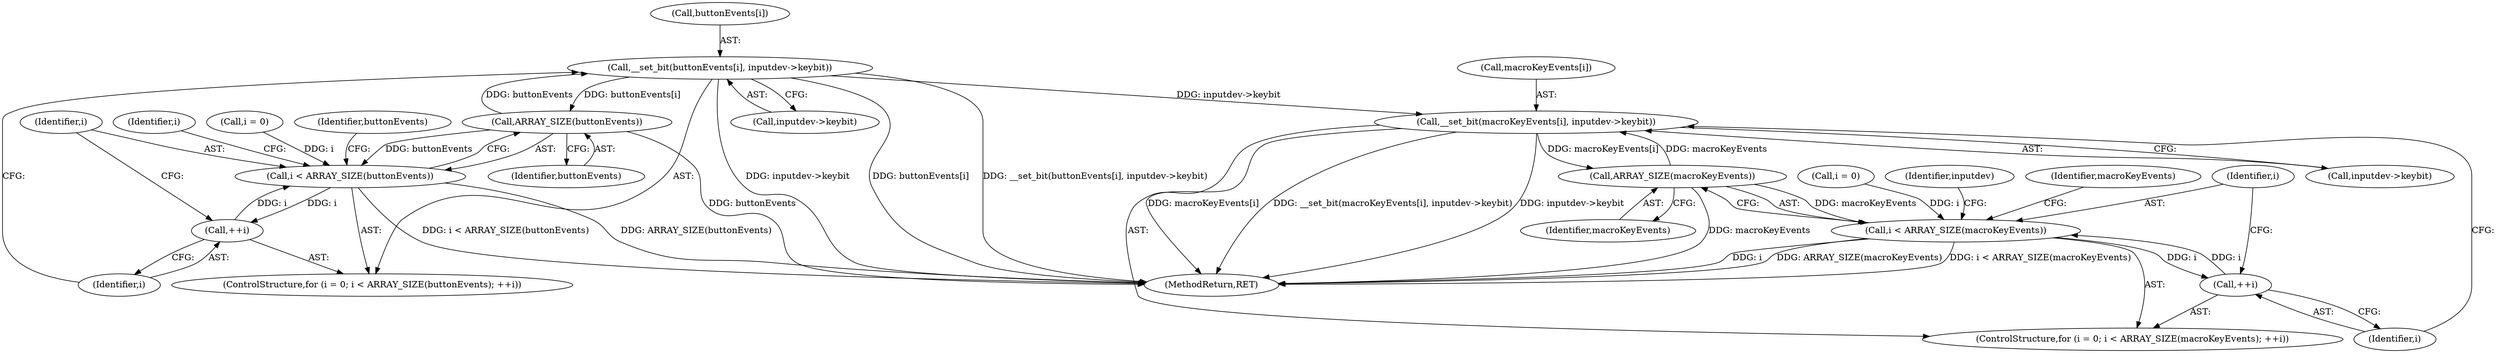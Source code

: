 digraph "0_linux_8e20cf2bce122ce9262d6034ee5d5b76fbb92f96@array" {
"1000484" [label="(Call,__set_bit(buttonEvents[i], inputdev->keybit))"];
"1000480" [label="(Call,ARRAY_SIZE(buttonEvents))"];
"1000484" [label="(Call,__set_bit(buttonEvents[i], inputdev->keybit))"];
"1000478" [label="(Call,i < ARRAY_SIZE(buttonEvents))"];
"1000482" [label="(Call,++i)"];
"1000501" [label="(Call,__set_bit(macroKeyEvents[i], inputdev->keybit))"];
"1000497" [label="(Call,ARRAY_SIZE(macroKeyEvents))"];
"1000495" [label="(Call,i < ARRAY_SIZE(macroKeyEvents))"];
"1000499" [label="(Call,++i)"];
"1000483" [label="(Identifier,i)"];
"1000484" [label="(Call,__set_bit(buttonEvents[i], inputdev->keybit))"];
"1000500" [label="(Identifier,i)"];
"1000779" [label="(MethodReturn,RET)"];
"1000491" [label="(ControlStructure,for (i = 0; i < ARRAY_SIZE(macroKeyEvents); ++i))"];
"1000497" [label="(Call,ARRAY_SIZE(macroKeyEvents))"];
"1000478" [label="(Call,i < ARRAY_SIZE(buttonEvents))"];
"1000493" [label="(Identifier,i)"];
"1000496" [label="(Identifier,i)"];
"1000475" [label="(Call,i = 0)"];
"1000495" [label="(Call,i < ARRAY_SIZE(macroKeyEvents))"];
"1000498" [label="(Identifier,macroKeyEvents)"];
"1000485" [label="(Call,buttonEvents[i])"];
"1000486" [label="(Identifier,buttonEvents)"];
"1000492" [label="(Call,i = 0)"];
"1000479" [label="(Identifier,i)"];
"1000509" [label="(Identifier,inputdev)"];
"1000482" [label="(Call,++i)"];
"1000474" [label="(ControlStructure,for (i = 0; i < ARRAY_SIZE(buttonEvents); ++i))"];
"1000505" [label="(Call,inputdev->keybit)"];
"1000488" [label="(Call,inputdev->keybit)"];
"1000501" [label="(Call,__set_bit(macroKeyEvents[i], inputdev->keybit))"];
"1000499" [label="(Call,++i)"];
"1000502" [label="(Call,macroKeyEvents[i])"];
"1000503" [label="(Identifier,macroKeyEvents)"];
"1000481" [label="(Identifier,buttonEvents)"];
"1000480" [label="(Call,ARRAY_SIZE(buttonEvents))"];
"1000484" -> "1000474"  [label="AST: "];
"1000484" -> "1000488"  [label="CFG: "];
"1000485" -> "1000484"  [label="AST: "];
"1000488" -> "1000484"  [label="AST: "];
"1000483" -> "1000484"  [label="CFG: "];
"1000484" -> "1000779"  [label="DDG: inputdev->keybit"];
"1000484" -> "1000779"  [label="DDG: buttonEvents[i]"];
"1000484" -> "1000779"  [label="DDG: __set_bit(buttonEvents[i], inputdev->keybit)"];
"1000484" -> "1000480"  [label="DDG: buttonEvents[i]"];
"1000480" -> "1000484"  [label="DDG: buttonEvents"];
"1000484" -> "1000501"  [label="DDG: inputdev->keybit"];
"1000480" -> "1000478"  [label="AST: "];
"1000480" -> "1000481"  [label="CFG: "];
"1000481" -> "1000480"  [label="AST: "];
"1000478" -> "1000480"  [label="CFG: "];
"1000480" -> "1000779"  [label="DDG: buttonEvents"];
"1000480" -> "1000478"  [label="DDG: buttonEvents"];
"1000478" -> "1000474"  [label="AST: "];
"1000479" -> "1000478"  [label="AST: "];
"1000486" -> "1000478"  [label="CFG: "];
"1000493" -> "1000478"  [label="CFG: "];
"1000478" -> "1000779"  [label="DDG: ARRAY_SIZE(buttonEvents)"];
"1000478" -> "1000779"  [label="DDG: i < ARRAY_SIZE(buttonEvents)"];
"1000482" -> "1000478"  [label="DDG: i"];
"1000475" -> "1000478"  [label="DDG: i"];
"1000478" -> "1000482"  [label="DDG: i"];
"1000482" -> "1000474"  [label="AST: "];
"1000482" -> "1000483"  [label="CFG: "];
"1000483" -> "1000482"  [label="AST: "];
"1000479" -> "1000482"  [label="CFG: "];
"1000501" -> "1000491"  [label="AST: "];
"1000501" -> "1000505"  [label="CFG: "];
"1000502" -> "1000501"  [label="AST: "];
"1000505" -> "1000501"  [label="AST: "];
"1000500" -> "1000501"  [label="CFG: "];
"1000501" -> "1000779"  [label="DDG: macroKeyEvents[i]"];
"1000501" -> "1000779"  [label="DDG: __set_bit(macroKeyEvents[i], inputdev->keybit)"];
"1000501" -> "1000779"  [label="DDG: inputdev->keybit"];
"1000501" -> "1000497"  [label="DDG: macroKeyEvents[i]"];
"1000497" -> "1000501"  [label="DDG: macroKeyEvents"];
"1000497" -> "1000495"  [label="AST: "];
"1000497" -> "1000498"  [label="CFG: "];
"1000498" -> "1000497"  [label="AST: "];
"1000495" -> "1000497"  [label="CFG: "];
"1000497" -> "1000779"  [label="DDG: macroKeyEvents"];
"1000497" -> "1000495"  [label="DDG: macroKeyEvents"];
"1000495" -> "1000491"  [label="AST: "];
"1000496" -> "1000495"  [label="AST: "];
"1000503" -> "1000495"  [label="CFG: "];
"1000509" -> "1000495"  [label="CFG: "];
"1000495" -> "1000779"  [label="DDG: i"];
"1000495" -> "1000779"  [label="DDG: ARRAY_SIZE(macroKeyEvents)"];
"1000495" -> "1000779"  [label="DDG: i < ARRAY_SIZE(macroKeyEvents)"];
"1000492" -> "1000495"  [label="DDG: i"];
"1000499" -> "1000495"  [label="DDG: i"];
"1000495" -> "1000499"  [label="DDG: i"];
"1000499" -> "1000491"  [label="AST: "];
"1000499" -> "1000500"  [label="CFG: "];
"1000500" -> "1000499"  [label="AST: "];
"1000496" -> "1000499"  [label="CFG: "];
}
